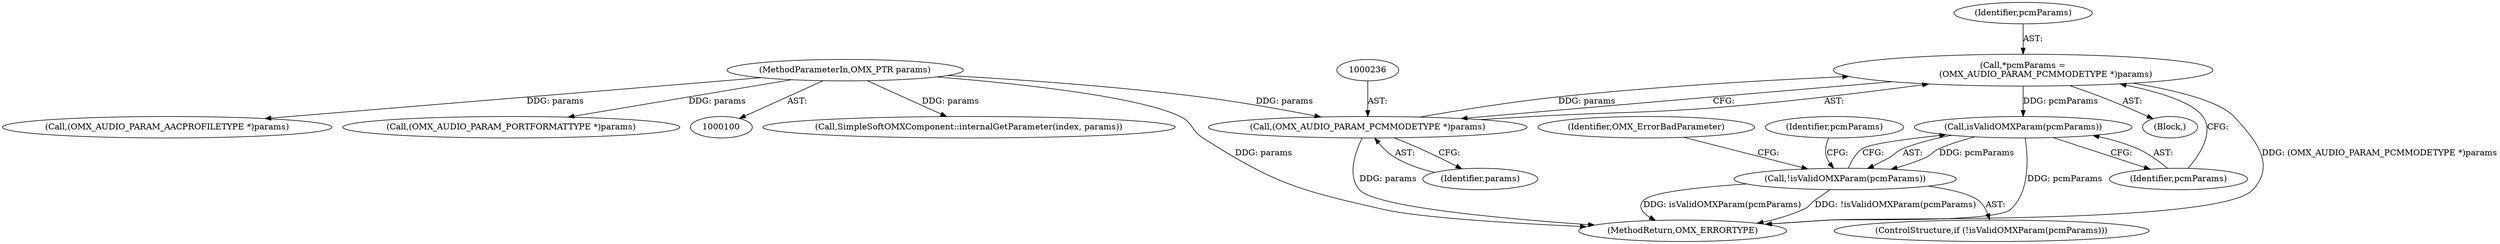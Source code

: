 digraph "0_Android_295c883fe3105b19bcd0f9e07d54c6b589fc5bff_2@pointer" {
"1000233" [label="(Call,*pcmParams =\n                 (OMX_AUDIO_PARAM_PCMMODETYPE *)params)"];
"1000235" [label="(Call,(OMX_AUDIO_PARAM_PCMMODETYPE *)params)"];
"1000102" [label="(MethodParameterIn,OMX_PTR params)"];
"1000240" [label="(Call,isValidOMXParam(pcmParams))"];
"1000239" [label="(Call,!isValidOMXParam(pcmParams))"];
"1000238" [label="(ControlStructure,if (!isValidOMXParam(pcmParams)))"];
"1000239" [label="(Call,!isValidOMXParam(pcmParams))"];
"1000237" [label="(Identifier,params)"];
"1000240" [label="(Call,isValidOMXParam(pcmParams))"];
"1000307" [label="(Call,SimpleSoftOMXComponent::internalGetParameter(index, params))"];
"1000248" [label="(Identifier,pcmParams)"];
"1000231" [label="(Block,)"];
"1000159" [label="(Call,(OMX_AUDIO_PARAM_AACPROFILETYPE *)params)"];
"1000234" [label="(Identifier,pcmParams)"];
"1000112" [label="(Call,(OMX_AUDIO_PARAM_PORTFORMATTYPE *)params)"];
"1000235" [label="(Call,(OMX_AUDIO_PARAM_PCMMODETYPE *)params)"];
"1000102" [label="(MethodParameterIn,OMX_PTR params)"];
"1000310" [label="(MethodReturn,OMX_ERRORTYPE)"];
"1000233" [label="(Call,*pcmParams =\n                 (OMX_AUDIO_PARAM_PCMMODETYPE *)params)"];
"1000241" [label="(Identifier,pcmParams)"];
"1000244" [label="(Identifier,OMX_ErrorBadParameter)"];
"1000233" -> "1000231"  [label="AST: "];
"1000233" -> "1000235"  [label="CFG: "];
"1000234" -> "1000233"  [label="AST: "];
"1000235" -> "1000233"  [label="AST: "];
"1000241" -> "1000233"  [label="CFG: "];
"1000233" -> "1000310"  [label="DDG: (OMX_AUDIO_PARAM_PCMMODETYPE *)params"];
"1000235" -> "1000233"  [label="DDG: params"];
"1000233" -> "1000240"  [label="DDG: pcmParams"];
"1000235" -> "1000237"  [label="CFG: "];
"1000236" -> "1000235"  [label="AST: "];
"1000237" -> "1000235"  [label="AST: "];
"1000235" -> "1000310"  [label="DDG: params"];
"1000102" -> "1000235"  [label="DDG: params"];
"1000102" -> "1000100"  [label="AST: "];
"1000102" -> "1000310"  [label="DDG: params"];
"1000102" -> "1000112"  [label="DDG: params"];
"1000102" -> "1000159"  [label="DDG: params"];
"1000102" -> "1000307"  [label="DDG: params"];
"1000240" -> "1000239"  [label="AST: "];
"1000240" -> "1000241"  [label="CFG: "];
"1000241" -> "1000240"  [label="AST: "];
"1000239" -> "1000240"  [label="CFG: "];
"1000240" -> "1000310"  [label="DDG: pcmParams"];
"1000240" -> "1000239"  [label="DDG: pcmParams"];
"1000239" -> "1000238"  [label="AST: "];
"1000244" -> "1000239"  [label="CFG: "];
"1000248" -> "1000239"  [label="CFG: "];
"1000239" -> "1000310"  [label="DDG: !isValidOMXParam(pcmParams)"];
"1000239" -> "1000310"  [label="DDG: isValidOMXParam(pcmParams)"];
}
